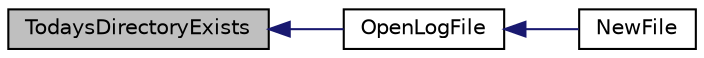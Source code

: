 digraph "TodaysDirectoryExists"
{
 // INTERACTIVE_SVG=YES
  edge [fontname="Helvetica",fontsize="10",labelfontname="Helvetica",labelfontsize="10"];
  node [fontname="Helvetica",fontsize="10",shape=record];
  rankdir="LR";
  Node201 [label="TodaysDirectoryExists",height=0.2,width=0.4,color="black", fillcolor="grey75", style="filled", fontcolor="black"];
  Node201 -> Node202 [dir="back",color="midnightblue",fontsize="10",style="solid",fontname="Helvetica"];
  Node202 [label="OpenLogFile",height=0.2,width=0.4,color="black", fillcolor="white", style="filled",URL="$zephyr_8c.html#af8b73dc85a9b8da6978eac659ec8531b"];
  Node202 -> Node203 [dir="back",color="midnightblue",fontsize="10",style="solid",fontname="Helvetica"];
  Node203 [label="NewFile",height=0.2,width=0.4,color="black", fillcolor="white", style="filled",URL="$zephyr_8c.html#a5366f78d45883b7ad5934d6910efa6c5"];
}
